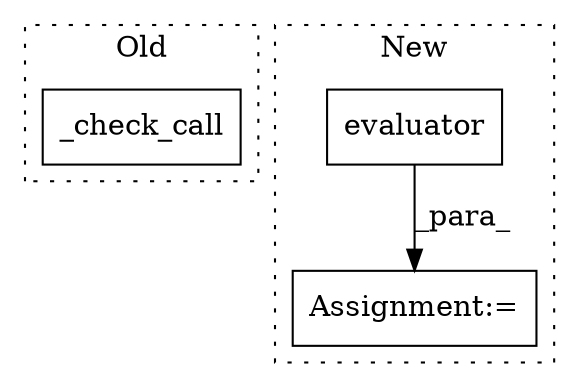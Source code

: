 digraph G {
subgraph cluster0 {
1 [label="_check_call" a="32" s="4134" l="13" shape="box"];
label = "Old";
style="dotted";
}
subgraph cluster1 {
2 [label="evaluator" a="32" s="2510" l="11" shape="box"];
3 [label="Assignment:=" a="7" s="2504" l="1" shape="box"];
label = "New";
style="dotted";
}
2 -> 3 [label="_para_"];
}